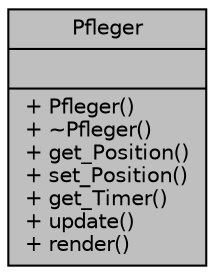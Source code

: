 digraph "Pfleger"
{
 // INTERACTIVE_SVG=YES
  bgcolor="transparent";
  edge [fontname="Helvetica",fontsize="10",labelfontname="Helvetica",labelfontsize="10"];
  node [fontname="Helvetica",fontsize="10",shape=record];
  Node1 [label="{Pfleger\n||+ Pfleger()\l+ ~Pfleger()\l+ get_Position()\l+ set_Position()\l+ get_Timer()\l+ update()\l+ render()\l}",height=0.2,width=0.4,color="black", fillcolor="grey75", style="filled" fontcolor="black"];
}
